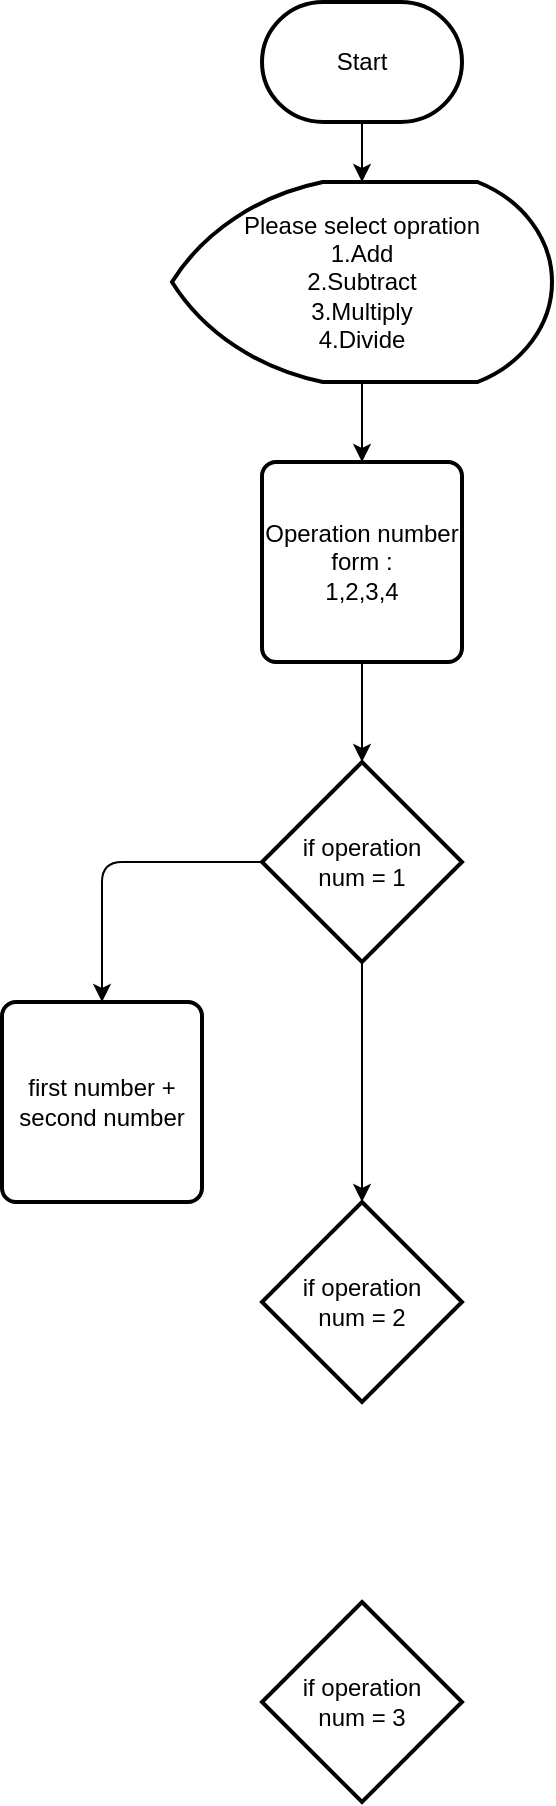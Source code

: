 <mxfile>
    <diagram id="QTXJU0y17_boeTApdx6x" name="Page-1">
        <mxGraphModel dx="496" dy="533" grid="1" gridSize="10" guides="1" tooltips="1" connect="1" arrows="1" fold="1" page="1" pageScale="1" pageWidth="850" pageHeight="1100" math="0" shadow="0">
            <root>
                <mxCell id="0"/>
                <mxCell id="1" parent="0"/>
                <mxCell id="6" value="" style="edgeStyle=none;html=1;" edge="1" parent="1" source="2" target="3">
                    <mxGeometry relative="1" as="geometry"/>
                </mxCell>
                <mxCell id="2" value="Start" style="strokeWidth=2;html=1;shape=mxgraph.flowchart.terminator;whiteSpace=wrap;" parent="1" vertex="1">
                    <mxGeometry x="200" y="10" width="100" height="60" as="geometry"/>
                </mxCell>
                <mxCell id="7" value="" style="edgeStyle=none;html=1;" edge="1" parent="1" source="3" target="5">
                    <mxGeometry relative="1" as="geometry"/>
                </mxCell>
                <mxCell id="3" value="Please select opration&lt;br&gt;1.Add&lt;br&gt;2.Subtract&lt;br&gt;3.Multiply&lt;br&gt;4.Divide" style="strokeWidth=2;html=1;shape=mxgraph.flowchart.display;whiteSpace=wrap;" vertex="1" parent="1">
                    <mxGeometry x="155" y="100" width="190" height="100" as="geometry"/>
                </mxCell>
                <mxCell id="11" style="edgeStyle=none;html=1;exitX=0;exitY=0.5;exitDx=0;exitDy=0;exitPerimeter=0;entryX=0.5;entryY=0;entryDx=0;entryDy=0;" edge="1" parent="1" source="4" target="10">
                    <mxGeometry relative="1" as="geometry">
                        <Array as="points">
                            <mxPoint x="120" y="440"/>
                        </Array>
                    </mxGeometry>
                </mxCell>
                <mxCell id="13" style="edgeStyle=none;html=1;exitX=0.5;exitY=1;exitDx=0;exitDy=0;exitPerimeter=0;entryX=0.5;entryY=0;entryDx=0;entryDy=0;entryPerimeter=0;" edge="1" parent="1" source="4" target="12">
                    <mxGeometry relative="1" as="geometry"/>
                </mxCell>
                <mxCell id="4" value="if operation &lt;br&gt;num = 1" style="strokeWidth=2;html=1;shape=mxgraph.flowchart.decision;whiteSpace=wrap;" vertex="1" parent="1">
                    <mxGeometry x="200" y="390" width="100" height="100" as="geometry"/>
                </mxCell>
                <mxCell id="8" value="" style="edgeStyle=none;html=1;" edge="1" parent="1" source="5" target="4">
                    <mxGeometry relative="1" as="geometry"/>
                </mxCell>
                <mxCell id="5" value="Operation number form&amp;nbsp;:&lt;br&gt;1,2,3,4" style="rounded=1;whiteSpace=wrap;html=1;absoluteArcSize=1;arcSize=14;strokeWidth=2;" vertex="1" parent="1">
                    <mxGeometry x="200" y="240" width="100" height="100" as="geometry"/>
                </mxCell>
                <mxCell id="10" value="first number + second number" style="rounded=1;whiteSpace=wrap;html=1;absoluteArcSize=1;arcSize=14;strokeWidth=2;" vertex="1" parent="1">
                    <mxGeometry x="70" y="510" width="100" height="100" as="geometry"/>
                </mxCell>
                <mxCell id="12" value="if operation &lt;br&gt;num = 2" style="strokeWidth=2;html=1;shape=mxgraph.flowchart.decision;whiteSpace=wrap;" vertex="1" parent="1">
                    <mxGeometry x="200" y="610" width="100" height="100" as="geometry"/>
                </mxCell>
                <mxCell id="15" value="if operation &lt;br&gt;num = 3" style="strokeWidth=2;html=1;shape=mxgraph.flowchart.decision;whiteSpace=wrap;" vertex="1" parent="1">
                    <mxGeometry x="200" y="810" width="100" height="100" as="geometry"/>
                </mxCell>
            </root>
        </mxGraphModel>
    </diagram>
</mxfile>